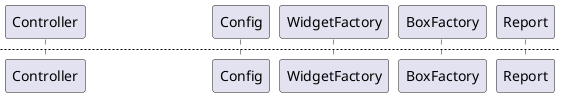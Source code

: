 {
  "sha1": "1ztb5kkn4fqk108yo3zrvhfzpt16iqc",
  "insertion": {
    "when": "2024-08-17T05:09:06.965Z",
    "user": "dragondive"
  }
}
@startuml
!$production_config = {
"job_list": [
    {
        "customer_name": "Future Gadget Lab",
        "widgets_per_box": 4,
        "required_widgets": 10,
        "allow_partially_filled_box": false
    },
    {
        "customer_name": "Acme Corporation",
        "widgets_per_box": 5,
        "required_widgets": 10,
        "allow_partially_filled_box": true
    },
    {
        "customer_name": "Stark Industries",
        "widgets_per_box": 6,
        "required_widgets": 15,
        "allow_partially_filled_box": true
    },
    {
        "customer_name": "Gaitonde Enterprises",
        "widgets_per_box": 3,
        "required_widgets": 12,
        "allow_partially_filled_box": false
    }
]
}

!foreach $job in $production_config.job_list
    newpage Customer '$job.customer_name' Jobcard

    !$widgets_per_box = %intval($job.widgets_per_box)
    !$required_widgets = %intval($job.required_widgets)

    Controller -> Config: How many widgets?
    Config -> Controller: $required_widgets
    Controller -> Config: How many widgets per box?
    Config -> Controller: $widgets_per_box

    Controller -> WidgetFactory: Start Production $required_widgets widgets

    !$required_boxes = $required_widgets / $widgets_per_box
    !$remaining_widgets = %mod($required_widgets, $widgets_per_box)
    !if $remaining_widgets != 0 && %boolval($job.allow_partially_filled_box) == %true()
        !$required_boxes = $required_boxes + 1
    !endif

    Controller -> BoxFactory: Start Production $required_boxes boxes
    BoxFactory -> Controller: $required_boxes boxes ready

    !$widget_count = 0
    !$box_count = 0
    !while $widget_count < $required_widgets
        WidgetFactory -> Controller: Widget '$widget_count' ready
        !$widget_count = $widget_count + 1
        !if %mod($widget_count, $widgets_per_box) == 0
            Controller -> Controller: Pack $widgets_per_box widgets into box '$box_count'
            !$box_count = $box_count + 1
        !endif
    !endwhile

    !if %boolval($job.allow_partially_filled_box) == %true()
        !if $remaining_widgets != 0
            Controller -> Controller: Pack $remaining_widgets widgets into box '$box_count'
        !endif
        Controller -> Report: $required_boxes boxes with $required_widgets widgets ready
    !else
        Controller -> Report: $required_boxes boxes with %eval($required_widgets - $remaining_widgets) widgets ready
        !if $remaining_widgets != 0
            Controller -> Report: $remaining_widgets widgets are left unpacked
        !endif
    !endif
!endfor
@enduml
